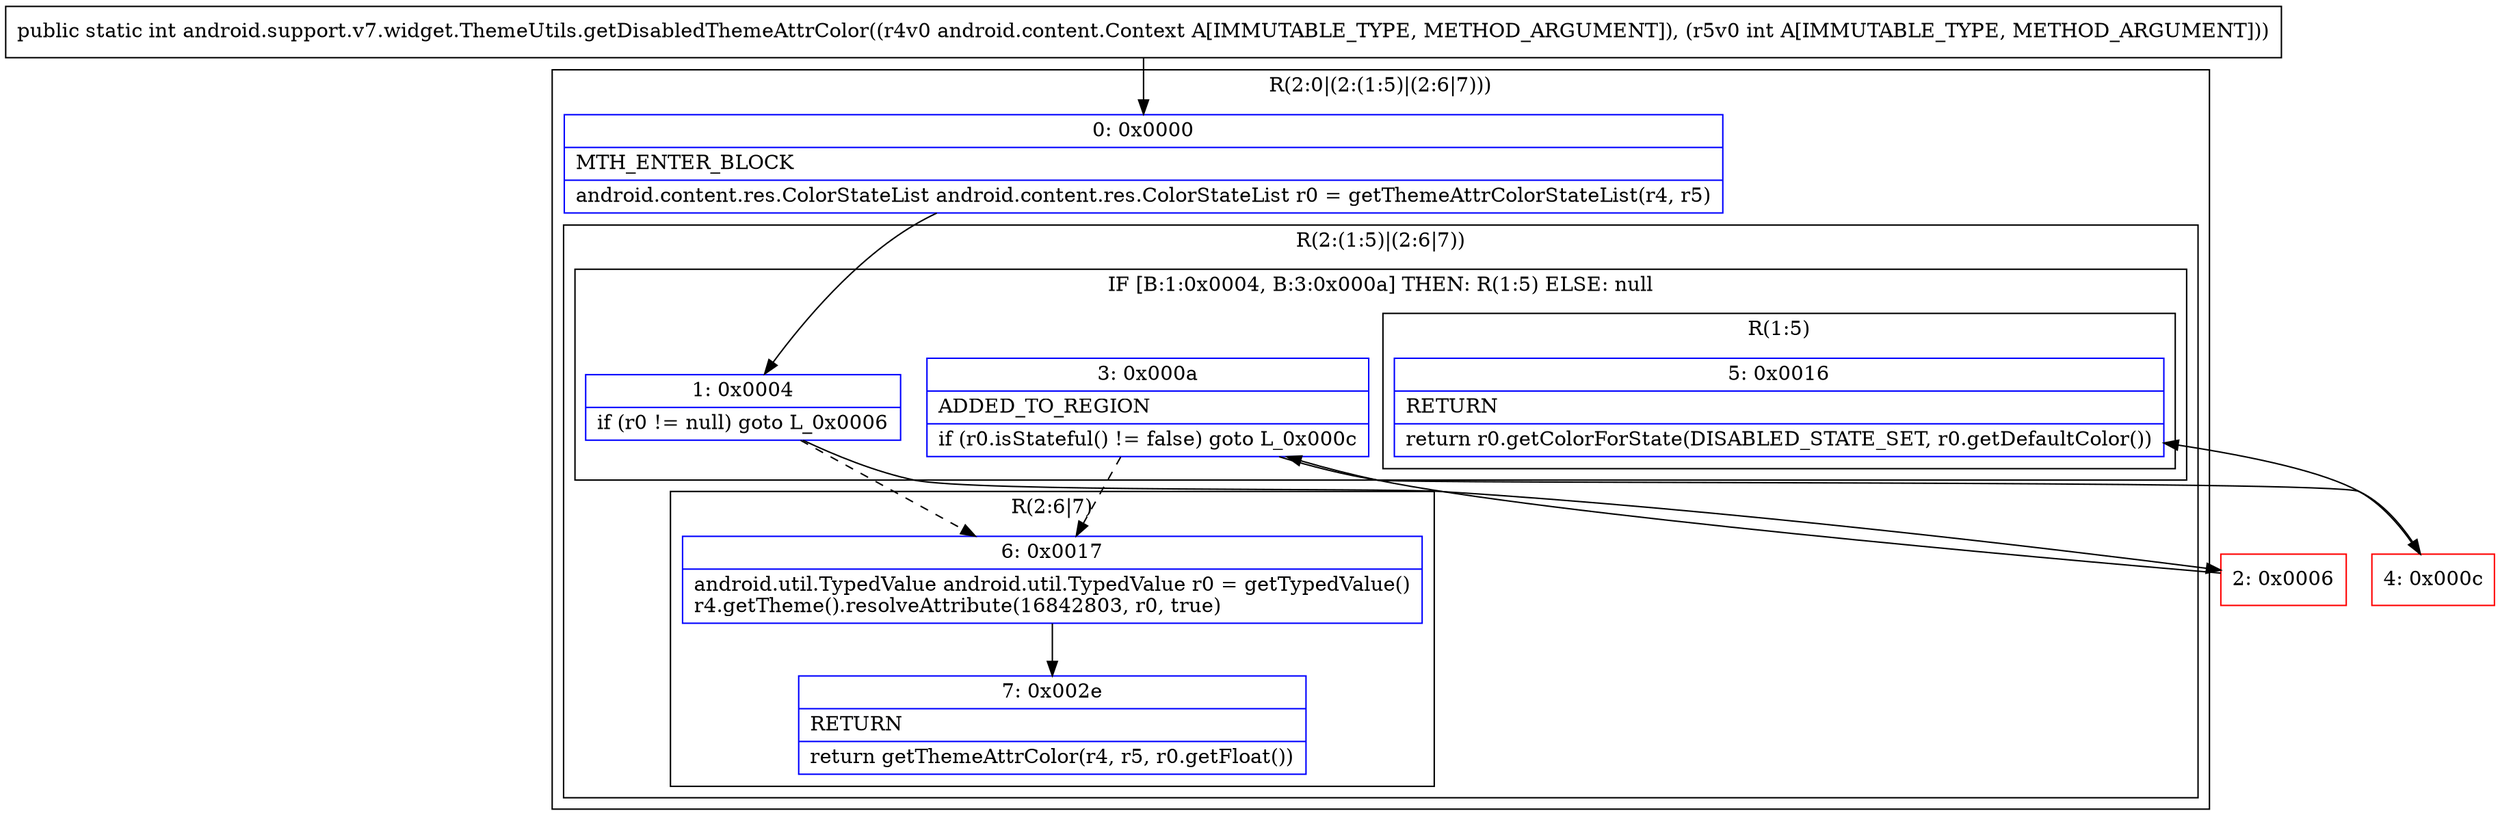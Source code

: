 digraph "CFG forandroid.support.v7.widget.ThemeUtils.getDisabledThemeAttrColor(Landroid\/content\/Context;I)I" {
subgraph cluster_Region_284578250 {
label = "R(2:0|(2:(1:5)|(2:6|7)))";
node [shape=record,color=blue];
Node_0 [shape=record,label="{0\:\ 0x0000|MTH_ENTER_BLOCK\l|android.content.res.ColorStateList android.content.res.ColorStateList r0 = getThemeAttrColorStateList(r4, r5)\l}"];
subgraph cluster_Region_1508063596 {
label = "R(2:(1:5)|(2:6|7))";
node [shape=record,color=blue];
subgraph cluster_IfRegion_499540860 {
label = "IF [B:1:0x0004, B:3:0x000a] THEN: R(1:5) ELSE: null";
node [shape=record,color=blue];
Node_1 [shape=record,label="{1\:\ 0x0004|if (r0 != null) goto L_0x0006\l}"];
Node_3 [shape=record,label="{3\:\ 0x000a|ADDED_TO_REGION\l|if (r0.isStateful() != false) goto L_0x000c\l}"];
subgraph cluster_Region_1654227873 {
label = "R(1:5)";
node [shape=record,color=blue];
Node_5 [shape=record,label="{5\:\ 0x0016|RETURN\l|return r0.getColorForState(DISABLED_STATE_SET, r0.getDefaultColor())\l}"];
}
}
subgraph cluster_Region_318752362 {
label = "R(2:6|7)";
node [shape=record,color=blue];
Node_6 [shape=record,label="{6\:\ 0x0017|android.util.TypedValue android.util.TypedValue r0 = getTypedValue()\lr4.getTheme().resolveAttribute(16842803, r0, true)\l}"];
Node_7 [shape=record,label="{7\:\ 0x002e|RETURN\l|return getThemeAttrColor(r4, r5, r0.getFloat())\l}"];
}
}
}
Node_2 [shape=record,color=red,label="{2\:\ 0x0006}"];
Node_4 [shape=record,color=red,label="{4\:\ 0x000c}"];
MethodNode[shape=record,label="{public static int android.support.v7.widget.ThemeUtils.getDisabledThemeAttrColor((r4v0 android.content.Context A[IMMUTABLE_TYPE, METHOD_ARGUMENT]), (r5v0 int A[IMMUTABLE_TYPE, METHOD_ARGUMENT])) }"];
MethodNode -> Node_0;
Node_0 -> Node_1;
Node_1 -> Node_2;
Node_1 -> Node_6[style=dashed];
Node_3 -> Node_4;
Node_3 -> Node_6[style=dashed];
Node_6 -> Node_7;
Node_2 -> Node_3;
Node_4 -> Node_5;
}

